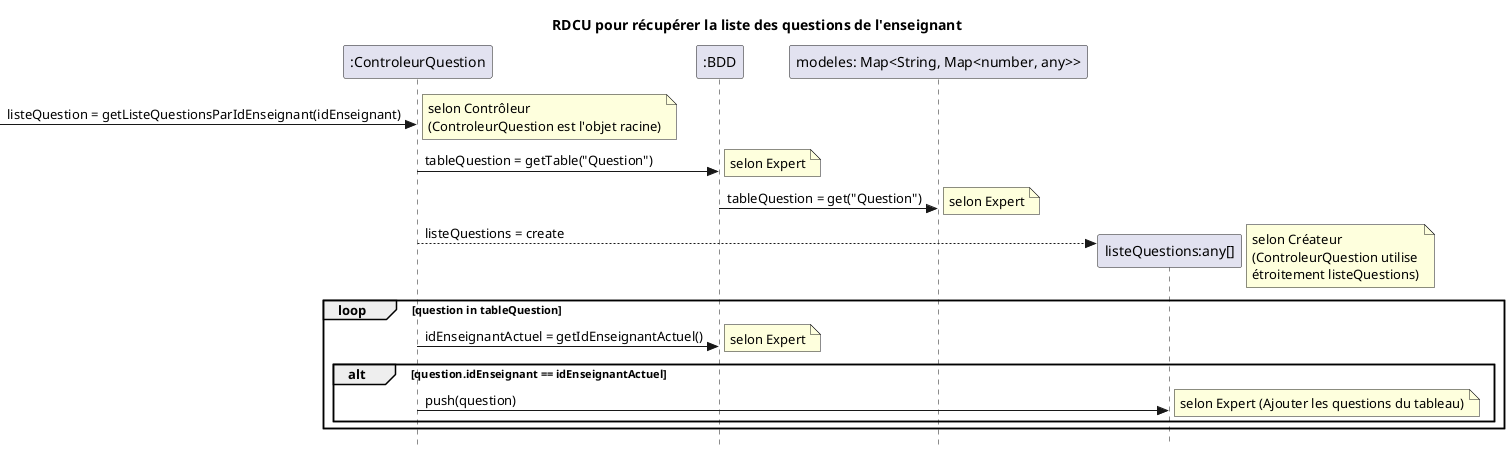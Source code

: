@startuml
skinparam style strictuml
skinparam defaultfontname Verdana
title RDCU pour récupérer la liste des questions de l'enseignant
participant ":ControleurQuestion" as c
participant ":BDD" as bdd
participant "modeles: Map<String, Map<number, any>>" as modeles
participant "listeQuestions:any[]" as listeQuestions

->c : listeQuestion = getListeQuestionsParIdEnseignant(idEnseignant)
note right : selon Contrôleur\n(ControleurQuestion est l'objet racine)

c -> bdd : tableQuestion = getTable("Question")
note right : selon Expert

bdd -> modeles : tableQuestion = get("Question")
note right : selon Expert

create listeQuestions
c --> listeQuestions : listeQuestions = create
note right : selon Créateur\n(ControleurQuestion utilise\nétroitement listeQuestions)

loop question in tableQuestion
    c -> bdd : idEnseignantActuel = getIdEnseignantActuel()
    note right : selon Expert

 alt question.idEnseignant == idEnseignantActuel
    c -> listeQuestions : push(question)
    note right : selon Expert (Ajouter les questions du tableau)

 end alt
end loop

@enduml